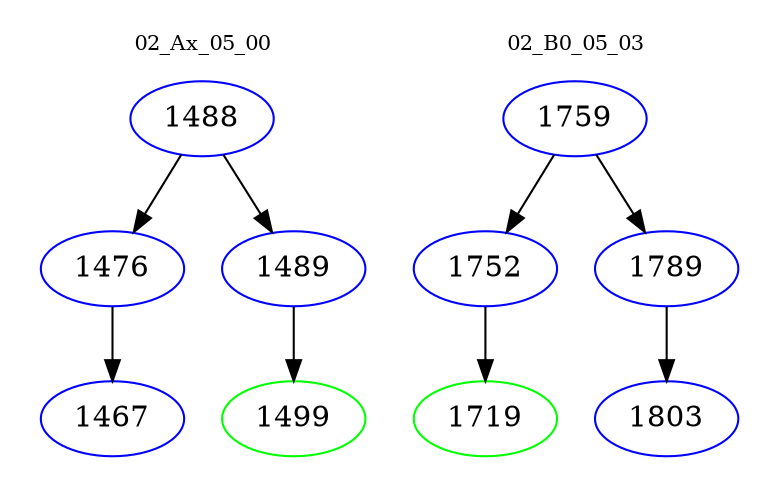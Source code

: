digraph{
subgraph cluster_0 {
color = white
label = "02_Ax_05_00";
fontsize=10;
T0_1488 [label="1488", color="blue"]
T0_1488 -> T0_1476 [color="black"]
T0_1476 [label="1476", color="blue"]
T0_1476 -> T0_1467 [color="black"]
T0_1467 [label="1467", color="blue"]
T0_1488 -> T0_1489 [color="black"]
T0_1489 [label="1489", color="blue"]
T0_1489 -> T0_1499 [color="black"]
T0_1499 [label="1499", color="green"]
}
subgraph cluster_1 {
color = white
label = "02_B0_05_03";
fontsize=10;
T1_1759 [label="1759", color="blue"]
T1_1759 -> T1_1752 [color="black"]
T1_1752 [label="1752", color="blue"]
T1_1752 -> T1_1719 [color="black"]
T1_1719 [label="1719", color="green"]
T1_1759 -> T1_1789 [color="black"]
T1_1789 [label="1789", color="blue"]
T1_1789 -> T1_1803 [color="black"]
T1_1803 [label="1803", color="blue"]
}
}
